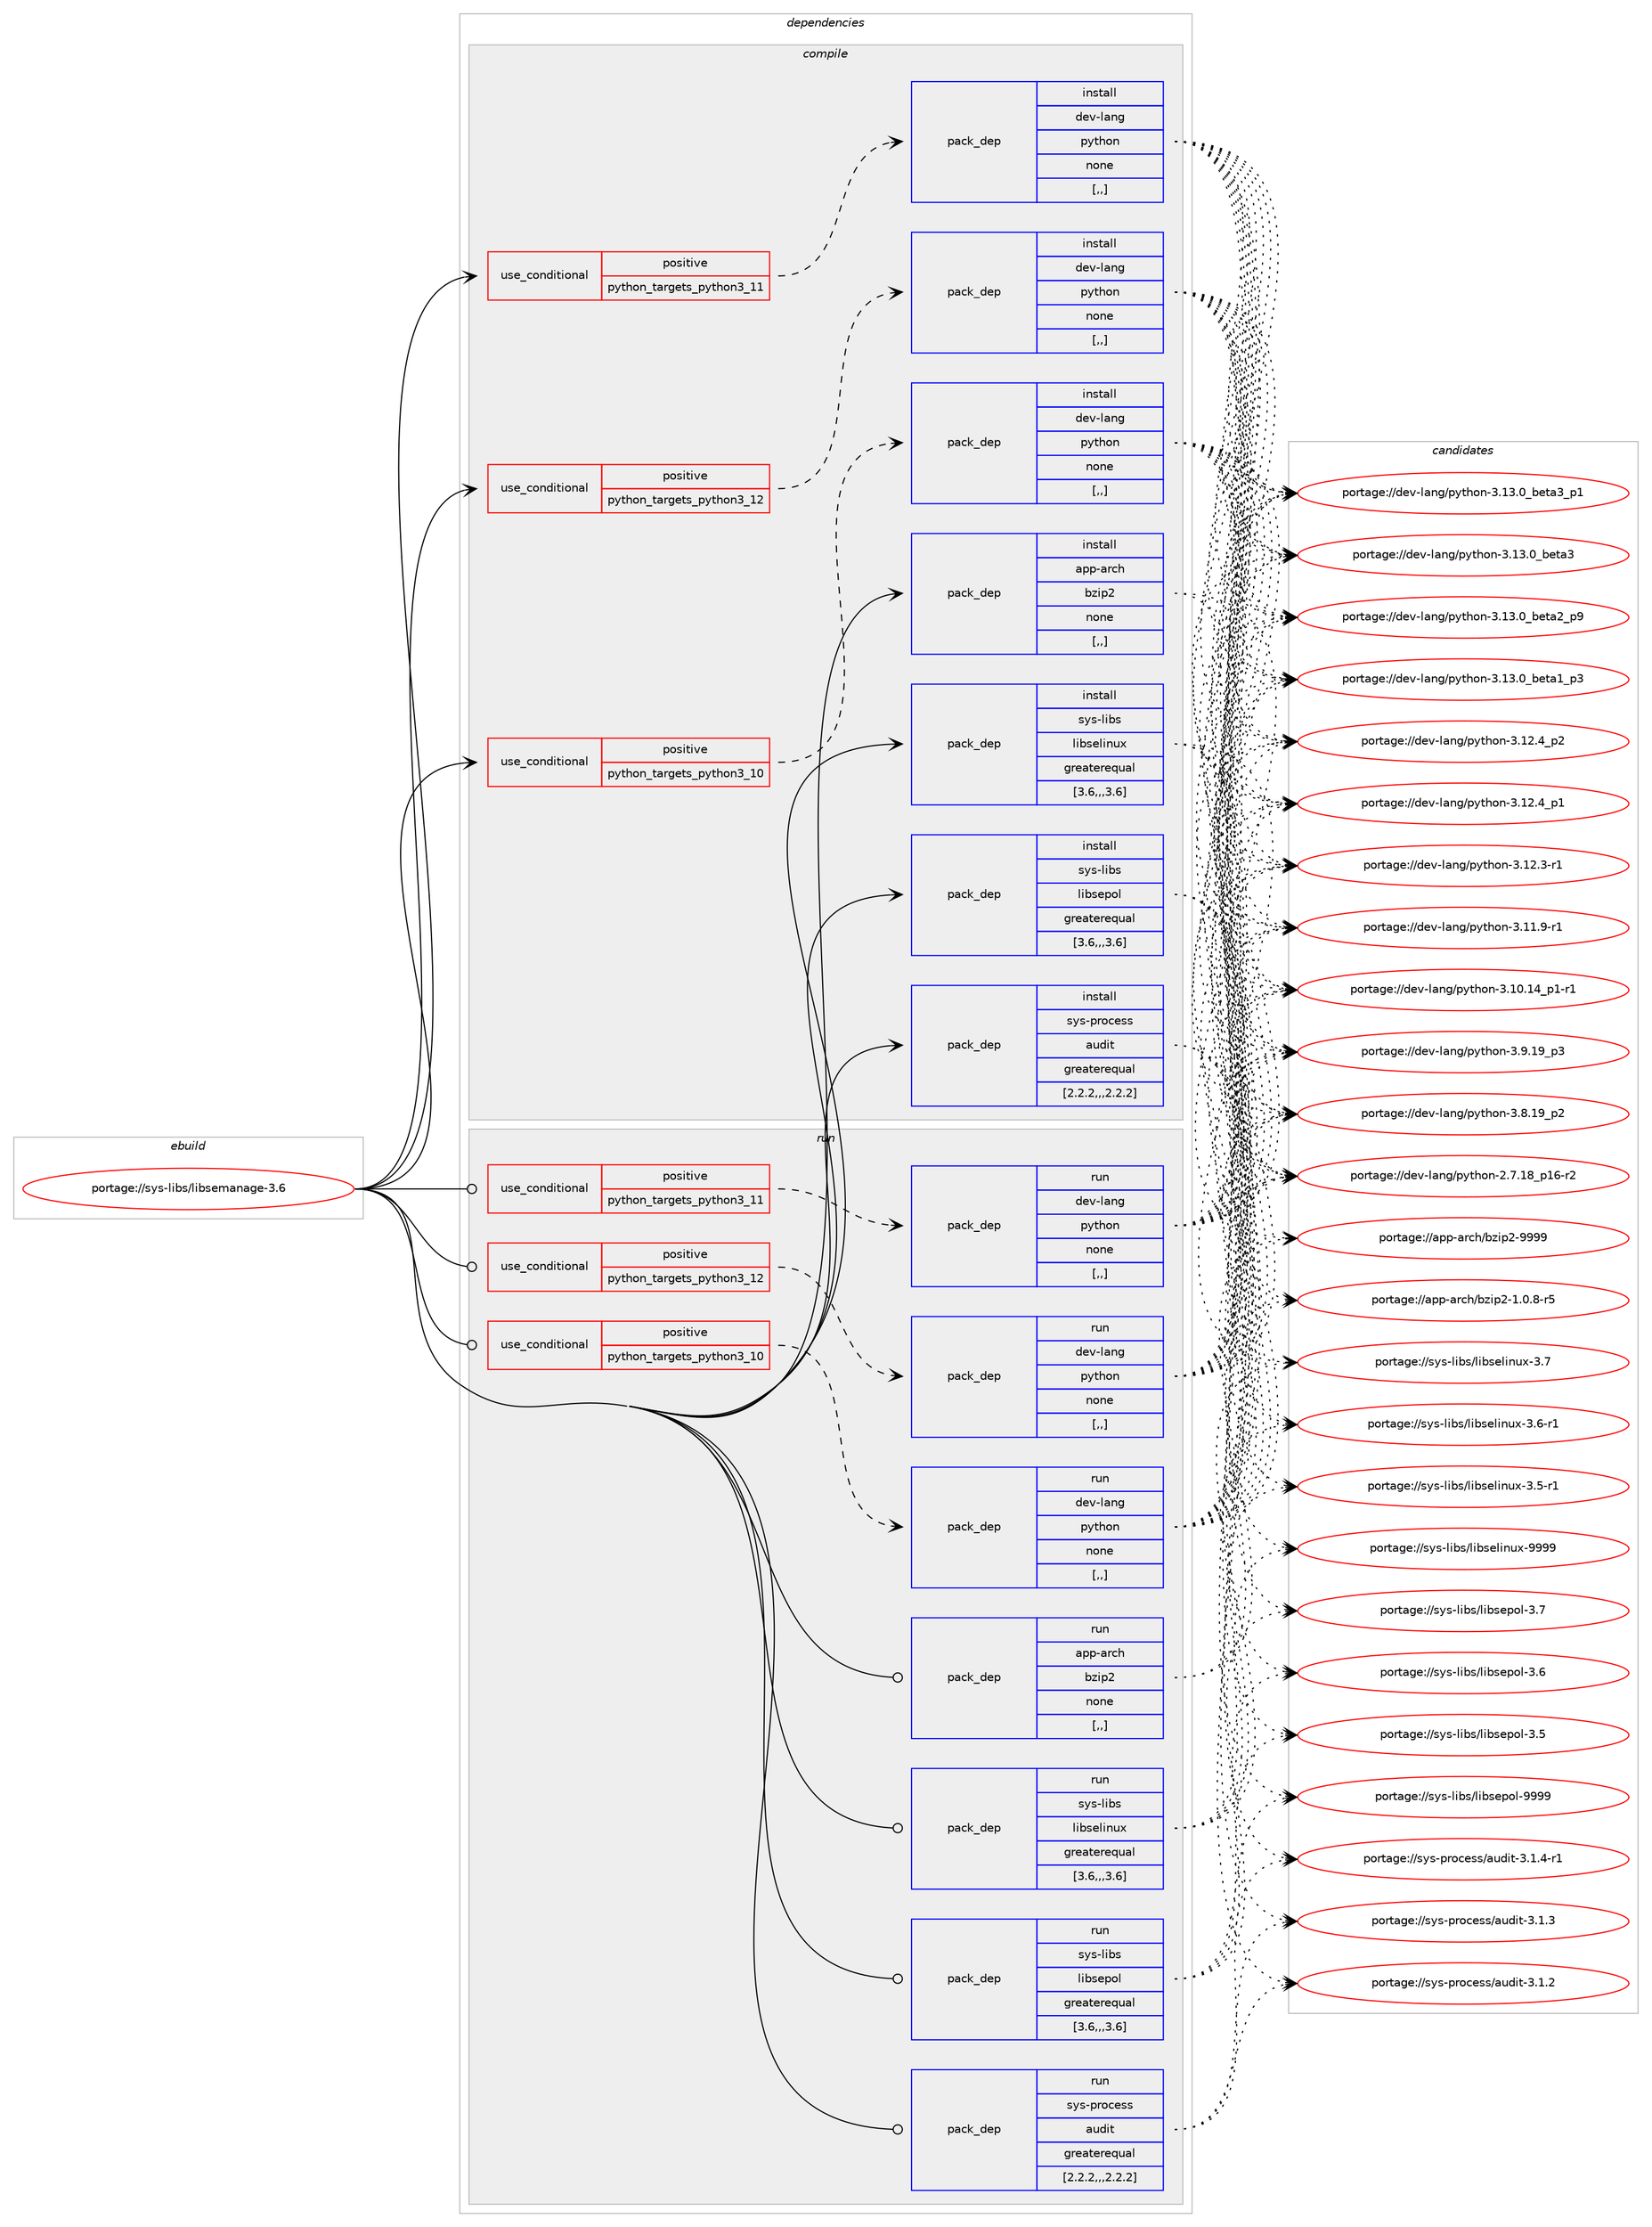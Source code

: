 digraph prolog {

# *************
# Graph options
# *************

newrank=true;
concentrate=true;
compound=true;
graph [rankdir=LR,fontname=Helvetica,fontsize=10,ranksep=1.5];#, ranksep=2.5, nodesep=0.2];
edge  [arrowhead=vee];
node  [fontname=Helvetica,fontsize=10];

# **********
# The ebuild
# **********

subgraph cluster_leftcol {
color=gray;
label=<<i>ebuild</i>>;
id [label="portage://sys-libs/libsemanage-3.6", color=red, width=4, href="../sys-libs/libsemanage-3.6.svg"];
}

# ****************
# The dependencies
# ****************

subgraph cluster_midcol {
color=gray;
label=<<i>dependencies</i>>;
subgraph cluster_compile {
fillcolor="#eeeeee";
style=filled;
label=<<i>compile</i>>;
subgraph cond117150 {
dependency439205 [label=<<TABLE BORDER="0" CELLBORDER="1" CELLSPACING="0" CELLPADDING="4"><TR><TD ROWSPAN="3" CELLPADDING="10">use_conditional</TD></TR><TR><TD>positive</TD></TR><TR><TD>python_targets_python3_10</TD></TR></TABLE>>, shape=none, color=red];
subgraph pack319050 {
dependency439206 [label=<<TABLE BORDER="0" CELLBORDER="1" CELLSPACING="0" CELLPADDING="4" WIDTH="220"><TR><TD ROWSPAN="6" CELLPADDING="30">pack_dep</TD></TR><TR><TD WIDTH="110">install</TD></TR><TR><TD>dev-lang</TD></TR><TR><TD>python</TD></TR><TR><TD>none</TD></TR><TR><TD>[,,]</TD></TR></TABLE>>, shape=none, color=blue];
}
dependency439205:e -> dependency439206:w [weight=20,style="dashed",arrowhead="vee"];
}
id:e -> dependency439205:w [weight=20,style="solid",arrowhead="vee"];
subgraph cond117151 {
dependency439207 [label=<<TABLE BORDER="0" CELLBORDER="1" CELLSPACING="0" CELLPADDING="4"><TR><TD ROWSPAN="3" CELLPADDING="10">use_conditional</TD></TR><TR><TD>positive</TD></TR><TR><TD>python_targets_python3_11</TD></TR></TABLE>>, shape=none, color=red];
subgraph pack319051 {
dependency439208 [label=<<TABLE BORDER="0" CELLBORDER="1" CELLSPACING="0" CELLPADDING="4" WIDTH="220"><TR><TD ROWSPAN="6" CELLPADDING="30">pack_dep</TD></TR><TR><TD WIDTH="110">install</TD></TR><TR><TD>dev-lang</TD></TR><TR><TD>python</TD></TR><TR><TD>none</TD></TR><TR><TD>[,,]</TD></TR></TABLE>>, shape=none, color=blue];
}
dependency439207:e -> dependency439208:w [weight=20,style="dashed",arrowhead="vee"];
}
id:e -> dependency439207:w [weight=20,style="solid",arrowhead="vee"];
subgraph cond117152 {
dependency439209 [label=<<TABLE BORDER="0" CELLBORDER="1" CELLSPACING="0" CELLPADDING="4"><TR><TD ROWSPAN="3" CELLPADDING="10">use_conditional</TD></TR><TR><TD>positive</TD></TR><TR><TD>python_targets_python3_12</TD></TR></TABLE>>, shape=none, color=red];
subgraph pack319052 {
dependency439210 [label=<<TABLE BORDER="0" CELLBORDER="1" CELLSPACING="0" CELLPADDING="4" WIDTH="220"><TR><TD ROWSPAN="6" CELLPADDING="30">pack_dep</TD></TR><TR><TD WIDTH="110">install</TD></TR><TR><TD>dev-lang</TD></TR><TR><TD>python</TD></TR><TR><TD>none</TD></TR><TR><TD>[,,]</TD></TR></TABLE>>, shape=none, color=blue];
}
dependency439209:e -> dependency439210:w [weight=20,style="dashed",arrowhead="vee"];
}
id:e -> dependency439209:w [weight=20,style="solid",arrowhead="vee"];
subgraph pack319053 {
dependency439211 [label=<<TABLE BORDER="0" CELLBORDER="1" CELLSPACING="0" CELLPADDING="4" WIDTH="220"><TR><TD ROWSPAN="6" CELLPADDING="30">pack_dep</TD></TR><TR><TD WIDTH="110">install</TD></TR><TR><TD>app-arch</TD></TR><TR><TD>bzip2</TD></TR><TR><TD>none</TD></TR><TR><TD>[,,]</TD></TR></TABLE>>, shape=none, color=blue];
}
id:e -> dependency439211:w [weight=20,style="solid",arrowhead="vee"];
subgraph pack319054 {
dependency439212 [label=<<TABLE BORDER="0" CELLBORDER="1" CELLSPACING="0" CELLPADDING="4" WIDTH="220"><TR><TD ROWSPAN="6" CELLPADDING="30">pack_dep</TD></TR><TR><TD WIDTH="110">install</TD></TR><TR><TD>sys-libs</TD></TR><TR><TD>libselinux</TD></TR><TR><TD>greaterequal</TD></TR><TR><TD>[3.6,,,3.6]</TD></TR></TABLE>>, shape=none, color=blue];
}
id:e -> dependency439212:w [weight=20,style="solid",arrowhead="vee"];
subgraph pack319055 {
dependency439213 [label=<<TABLE BORDER="0" CELLBORDER="1" CELLSPACING="0" CELLPADDING="4" WIDTH="220"><TR><TD ROWSPAN="6" CELLPADDING="30">pack_dep</TD></TR><TR><TD WIDTH="110">install</TD></TR><TR><TD>sys-libs</TD></TR><TR><TD>libsepol</TD></TR><TR><TD>greaterequal</TD></TR><TR><TD>[3.6,,,3.6]</TD></TR></TABLE>>, shape=none, color=blue];
}
id:e -> dependency439213:w [weight=20,style="solid",arrowhead="vee"];
subgraph pack319056 {
dependency439214 [label=<<TABLE BORDER="0" CELLBORDER="1" CELLSPACING="0" CELLPADDING="4" WIDTH="220"><TR><TD ROWSPAN="6" CELLPADDING="30">pack_dep</TD></TR><TR><TD WIDTH="110">install</TD></TR><TR><TD>sys-process</TD></TR><TR><TD>audit</TD></TR><TR><TD>greaterequal</TD></TR><TR><TD>[2.2.2,,,2.2.2]</TD></TR></TABLE>>, shape=none, color=blue];
}
id:e -> dependency439214:w [weight=20,style="solid",arrowhead="vee"];
}
subgraph cluster_compileandrun {
fillcolor="#eeeeee";
style=filled;
label=<<i>compile and run</i>>;
}
subgraph cluster_run {
fillcolor="#eeeeee";
style=filled;
label=<<i>run</i>>;
subgraph cond117153 {
dependency439215 [label=<<TABLE BORDER="0" CELLBORDER="1" CELLSPACING="0" CELLPADDING="4"><TR><TD ROWSPAN="3" CELLPADDING="10">use_conditional</TD></TR><TR><TD>positive</TD></TR><TR><TD>python_targets_python3_10</TD></TR></TABLE>>, shape=none, color=red];
subgraph pack319057 {
dependency439216 [label=<<TABLE BORDER="0" CELLBORDER="1" CELLSPACING="0" CELLPADDING="4" WIDTH="220"><TR><TD ROWSPAN="6" CELLPADDING="30">pack_dep</TD></TR><TR><TD WIDTH="110">run</TD></TR><TR><TD>dev-lang</TD></TR><TR><TD>python</TD></TR><TR><TD>none</TD></TR><TR><TD>[,,]</TD></TR></TABLE>>, shape=none, color=blue];
}
dependency439215:e -> dependency439216:w [weight=20,style="dashed",arrowhead="vee"];
}
id:e -> dependency439215:w [weight=20,style="solid",arrowhead="odot"];
subgraph cond117154 {
dependency439217 [label=<<TABLE BORDER="0" CELLBORDER="1" CELLSPACING="0" CELLPADDING="4"><TR><TD ROWSPAN="3" CELLPADDING="10">use_conditional</TD></TR><TR><TD>positive</TD></TR><TR><TD>python_targets_python3_11</TD></TR></TABLE>>, shape=none, color=red];
subgraph pack319058 {
dependency439218 [label=<<TABLE BORDER="0" CELLBORDER="1" CELLSPACING="0" CELLPADDING="4" WIDTH="220"><TR><TD ROWSPAN="6" CELLPADDING="30">pack_dep</TD></TR><TR><TD WIDTH="110">run</TD></TR><TR><TD>dev-lang</TD></TR><TR><TD>python</TD></TR><TR><TD>none</TD></TR><TR><TD>[,,]</TD></TR></TABLE>>, shape=none, color=blue];
}
dependency439217:e -> dependency439218:w [weight=20,style="dashed",arrowhead="vee"];
}
id:e -> dependency439217:w [weight=20,style="solid",arrowhead="odot"];
subgraph cond117155 {
dependency439219 [label=<<TABLE BORDER="0" CELLBORDER="1" CELLSPACING="0" CELLPADDING="4"><TR><TD ROWSPAN="3" CELLPADDING="10">use_conditional</TD></TR><TR><TD>positive</TD></TR><TR><TD>python_targets_python3_12</TD></TR></TABLE>>, shape=none, color=red];
subgraph pack319059 {
dependency439220 [label=<<TABLE BORDER="0" CELLBORDER="1" CELLSPACING="0" CELLPADDING="4" WIDTH="220"><TR><TD ROWSPAN="6" CELLPADDING="30">pack_dep</TD></TR><TR><TD WIDTH="110">run</TD></TR><TR><TD>dev-lang</TD></TR><TR><TD>python</TD></TR><TR><TD>none</TD></TR><TR><TD>[,,]</TD></TR></TABLE>>, shape=none, color=blue];
}
dependency439219:e -> dependency439220:w [weight=20,style="dashed",arrowhead="vee"];
}
id:e -> dependency439219:w [weight=20,style="solid",arrowhead="odot"];
subgraph pack319060 {
dependency439221 [label=<<TABLE BORDER="0" CELLBORDER="1" CELLSPACING="0" CELLPADDING="4" WIDTH="220"><TR><TD ROWSPAN="6" CELLPADDING="30">pack_dep</TD></TR><TR><TD WIDTH="110">run</TD></TR><TR><TD>app-arch</TD></TR><TR><TD>bzip2</TD></TR><TR><TD>none</TD></TR><TR><TD>[,,]</TD></TR></TABLE>>, shape=none, color=blue];
}
id:e -> dependency439221:w [weight=20,style="solid",arrowhead="odot"];
subgraph pack319061 {
dependency439222 [label=<<TABLE BORDER="0" CELLBORDER="1" CELLSPACING="0" CELLPADDING="4" WIDTH="220"><TR><TD ROWSPAN="6" CELLPADDING="30">pack_dep</TD></TR><TR><TD WIDTH="110">run</TD></TR><TR><TD>sys-libs</TD></TR><TR><TD>libselinux</TD></TR><TR><TD>greaterequal</TD></TR><TR><TD>[3.6,,,3.6]</TD></TR></TABLE>>, shape=none, color=blue];
}
id:e -> dependency439222:w [weight=20,style="solid",arrowhead="odot"];
subgraph pack319062 {
dependency439223 [label=<<TABLE BORDER="0" CELLBORDER="1" CELLSPACING="0" CELLPADDING="4" WIDTH="220"><TR><TD ROWSPAN="6" CELLPADDING="30">pack_dep</TD></TR><TR><TD WIDTH="110">run</TD></TR><TR><TD>sys-libs</TD></TR><TR><TD>libsepol</TD></TR><TR><TD>greaterequal</TD></TR><TR><TD>[3.6,,,3.6]</TD></TR></TABLE>>, shape=none, color=blue];
}
id:e -> dependency439223:w [weight=20,style="solid",arrowhead="odot"];
subgraph pack319063 {
dependency439224 [label=<<TABLE BORDER="0" CELLBORDER="1" CELLSPACING="0" CELLPADDING="4" WIDTH="220"><TR><TD ROWSPAN="6" CELLPADDING="30">pack_dep</TD></TR><TR><TD WIDTH="110">run</TD></TR><TR><TD>sys-process</TD></TR><TR><TD>audit</TD></TR><TR><TD>greaterequal</TD></TR><TR><TD>[2.2.2,,,2.2.2]</TD></TR></TABLE>>, shape=none, color=blue];
}
id:e -> dependency439224:w [weight=20,style="solid",arrowhead="odot"];
}
}

# **************
# The candidates
# **************

subgraph cluster_choices {
rank=same;
color=gray;
label=<<i>candidates</i>>;

subgraph choice319050 {
color=black;
nodesep=1;
choice10010111845108971101034711212111610411111045514649514648959810111697519511249 [label="portage://dev-lang/python-3.13.0_beta3_p1", color=red, width=4,href="../dev-lang/python-3.13.0_beta3_p1.svg"];
choice1001011184510897110103471121211161041111104551464951464895981011169751 [label="portage://dev-lang/python-3.13.0_beta3", color=red, width=4,href="../dev-lang/python-3.13.0_beta3.svg"];
choice10010111845108971101034711212111610411111045514649514648959810111697509511257 [label="portage://dev-lang/python-3.13.0_beta2_p9", color=red, width=4,href="../dev-lang/python-3.13.0_beta2_p9.svg"];
choice10010111845108971101034711212111610411111045514649514648959810111697499511251 [label="portage://dev-lang/python-3.13.0_beta1_p3", color=red, width=4,href="../dev-lang/python-3.13.0_beta1_p3.svg"];
choice100101118451089711010347112121116104111110455146495046529511250 [label="portage://dev-lang/python-3.12.4_p2", color=red, width=4,href="../dev-lang/python-3.12.4_p2.svg"];
choice100101118451089711010347112121116104111110455146495046529511249 [label="portage://dev-lang/python-3.12.4_p1", color=red, width=4,href="../dev-lang/python-3.12.4_p1.svg"];
choice100101118451089711010347112121116104111110455146495046514511449 [label="portage://dev-lang/python-3.12.3-r1", color=red, width=4,href="../dev-lang/python-3.12.3-r1.svg"];
choice100101118451089711010347112121116104111110455146494946574511449 [label="portage://dev-lang/python-3.11.9-r1", color=red, width=4,href="../dev-lang/python-3.11.9-r1.svg"];
choice100101118451089711010347112121116104111110455146494846495295112494511449 [label="portage://dev-lang/python-3.10.14_p1-r1", color=red, width=4,href="../dev-lang/python-3.10.14_p1-r1.svg"];
choice100101118451089711010347112121116104111110455146574649579511251 [label="portage://dev-lang/python-3.9.19_p3", color=red, width=4,href="../dev-lang/python-3.9.19_p3.svg"];
choice100101118451089711010347112121116104111110455146564649579511250 [label="portage://dev-lang/python-3.8.19_p2", color=red, width=4,href="../dev-lang/python-3.8.19_p2.svg"];
choice100101118451089711010347112121116104111110455046554649569511249544511450 [label="portage://dev-lang/python-2.7.18_p16-r2", color=red, width=4,href="../dev-lang/python-2.7.18_p16-r2.svg"];
dependency439206:e -> choice10010111845108971101034711212111610411111045514649514648959810111697519511249:w [style=dotted,weight="100"];
dependency439206:e -> choice1001011184510897110103471121211161041111104551464951464895981011169751:w [style=dotted,weight="100"];
dependency439206:e -> choice10010111845108971101034711212111610411111045514649514648959810111697509511257:w [style=dotted,weight="100"];
dependency439206:e -> choice10010111845108971101034711212111610411111045514649514648959810111697499511251:w [style=dotted,weight="100"];
dependency439206:e -> choice100101118451089711010347112121116104111110455146495046529511250:w [style=dotted,weight="100"];
dependency439206:e -> choice100101118451089711010347112121116104111110455146495046529511249:w [style=dotted,weight="100"];
dependency439206:e -> choice100101118451089711010347112121116104111110455146495046514511449:w [style=dotted,weight="100"];
dependency439206:e -> choice100101118451089711010347112121116104111110455146494946574511449:w [style=dotted,weight="100"];
dependency439206:e -> choice100101118451089711010347112121116104111110455146494846495295112494511449:w [style=dotted,weight="100"];
dependency439206:e -> choice100101118451089711010347112121116104111110455146574649579511251:w [style=dotted,weight="100"];
dependency439206:e -> choice100101118451089711010347112121116104111110455146564649579511250:w [style=dotted,weight="100"];
dependency439206:e -> choice100101118451089711010347112121116104111110455046554649569511249544511450:w [style=dotted,weight="100"];
}
subgraph choice319051 {
color=black;
nodesep=1;
choice10010111845108971101034711212111610411111045514649514648959810111697519511249 [label="portage://dev-lang/python-3.13.0_beta3_p1", color=red, width=4,href="../dev-lang/python-3.13.0_beta3_p1.svg"];
choice1001011184510897110103471121211161041111104551464951464895981011169751 [label="portage://dev-lang/python-3.13.0_beta3", color=red, width=4,href="../dev-lang/python-3.13.0_beta3.svg"];
choice10010111845108971101034711212111610411111045514649514648959810111697509511257 [label="portage://dev-lang/python-3.13.0_beta2_p9", color=red, width=4,href="../dev-lang/python-3.13.0_beta2_p9.svg"];
choice10010111845108971101034711212111610411111045514649514648959810111697499511251 [label="portage://dev-lang/python-3.13.0_beta1_p3", color=red, width=4,href="../dev-lang/python-3.13.0_beta1_p3.svg"];
choice100101118451089711010347112121116104111110455146495046529511250 [label="portage://dev-lang/python-3.12.4_p2", color=red, width=4,href="../dev-lang/python-3.12.4_p2.svg"];
choice100101118451089711010347112121116104111110455146495046529511249 [label="portage://dev-lang/python-3.12.4_p1", color=red, width=4,href="../dev-lang/python-3.12.4_p1.svg"];
choice100101118451089711010347112121116104111110455146495046514511449 [label="portage://dev-lang/python-3.12.3-r1", color=red, width=4,href="../dev-lang/python-3.12.3-r1.svg"];
choice100101118451089711010347112121116104111110455146494946574511449 [label="portage://dev-lang/python-3.11.9-r1", color=red, width=4,href="../dev-lang/python-3.11.9-r1.svg"];
choice100101118451089711010347112121116104111110455146494846495295112494511449 [label="portage://dev-lang/python-3.10.14_p1-r1", color=red, width=4,href="../dev-lang/python-3.10.14_p1-r1.svg"];
choice100101118451089711010347112121116104111110455146574649579511251 [label="portage://dev-lang/python-3.9.19_p3", color=red, width=4,href="../dev-lang/python-3.9.19_p3.svg"];
choice100101118451089711010347112121116104111110455146564649579511250 [label="portage://dev-lang/python-3.8.19_p2", color=red, width=4,href="../dev-lang/python-3.8.19_p2.svg"];
choice100101118451089711010347112121116104111110455046554649569511249544511450 [label="portage://dev-lang/python-2.7.18_p16-r2", color=red, width=4,href="../dev-lang/python-2.7.18_p16-r2.svg"];
dependency439208:e -> choice10010111845108971101034711212111610411111045514649514648959810111697519511249:w [style=dotted,weight="100"];
dependency439208:e -> choice1001011184510897110103471121211161041111104551464951464895981011169751:w [style=dotted,weight="100"];
dependency439208:e -> choice10010111845108971101034711212111610411111045514649514648959810111697509511257:w [style=dotted,weight="100"];
dependency439208:e -> choice10010111845108971101034711212111610411111045514649514648959810111697499511251:w [style=dotted,weight="100"];
dependency439208:e -> choice100101118451089711010347112121116104111110455146495046529511250:w [style=dotted,weight="100"];
dependency439208:e -> choice100101118451089711010347112121116104111110455146495046529511249:w [style=dotted,weight="100"];
dependency439208:e -> choice100101118451089711010347112121116104111110455146495046514511449:w [style=dotted,weight="100"];
dependency439208:e -> choice100101118451089711010347112121116104111110455146494946574511449:w [style=dotted,weight="100"];
dependency439208:e -> choice100101118451089711010347112121116104111110455146494846495295112494511449:w [style=dotted,weight="100"];
dependency439208:e -> choice100101118451089711010347112121116104111110455146574649579511251:w [style=dotted,weight="100"];
dependency439208:e -> choice100101118451089711010347112121116104111110455146564649579511250:w [style=dotted,weight="100"];
dependency439208:e -> choice100101118451089711010347112121116104111110455046554649569511249544511450:w [style=dotted,weight="100"];
}
subgraph choice319052 {
color=black;
nodesep=1;
choice10010111845108971101034711212111610411111045514649514648959810111697519511249 [label="portage://dev-lang/python-3.13.0_beta3_p1", color=red, width=4,href="../dev-lang/python-3.13.0_beta3_p1.svg"];
choice1001011184510897110103471121211161041111104551464951464895981011169751 [label="portage://dev-lang/python-3.13.0_beta3", color=red, width=4,href="../dev-lang/python-3.13.0_beta3.svg"];
choice10010111845108971101034711212111610411111045514649514648959810111697509511257 [label="portage://dev-lang/python-3.13.0_beta2_p9", color=red, width=4,href="../dev-lang/python-3.13.0_beta2_p9.svg"];
choice10010111845108971101034711212111610411111045514649514648959810111697499511251 [label="portage://dev-lang/python-3.13.0_beta1_p3", color=red, width=4,href="../dev-lang/python-3.13.0_beta1_p3.svg"];
choice100101118451089711010347112121116104111110455146495046529511250 [label="portage://dev-lang/python-3.12.4_p2", color=red, width=4,href="../dev-lang/python-3.12.4_p2.svg"];
choice100101118451089711010347112121116104111110455146495046529511249 [label="portage://dev-lang/python-3.12.4_p1", color=red, width=4,href="../dev-lang/python-3.12.4_p1.svg"];
choice100101118451089711010347112121116104111110455146495046514511449 [label="portage://dev-lang/python-3.12.3-r1", color=red, width=4,href="../dev-lang/python-3.12.3-r1.svg"];
choice100101118451089711010347112121116104111110455146494946574511449 [label="portage://dev-lang/python-3.11.9-r1", color=red, width=4,href="../dev-lang/python-3.11.9-r1.svg"];
choice100101118451089711010347112121116104111110455146494846495295112494511449 [label="portage://dev-lang/python-3.10.14_p1-r1", color=red, width=4,href="../dev-lang/python-3.10.14_p1-r1.svg"];
choice100101118451089711010347112121116104111110455146574649579511251 [label="portage://dev-lang/python-3.9.19_p3", color=red, width=4,href="../dev-lang/python-3.9.19_p3.svg"];
choice100101118451089711010347112121116104111110455146564649579511250 [label="portage://dev-lang/python-3.8.19_p2", color=red, width=4,href="../dev-lang/python-3.8.19_p2.svg"];
choice100101118451089711010347112121116104111110455046554649569511249544511450 [label="portage://dev-lang/python-2.7.18_p16-r2", color=red, width=4,href="../dev-lang/python-2.7.18_p16-r2.svg"];
dependency439210:e -> choice10010111845108971101034711212111610411111045514649514648959810111697519511249:w [style=dotted,weight="100"];
dependency439210:e -> choice1001011184510897110103471121211161041111104551464951464895981011169751:w [style=dotted,weight="100"];
dependency439210:e -> choice10010111845108971101034711212111610411111045514649514648959810111697509511257:w [style=dotted,weight="100"];
dependency439210:e -> choice10010111845108971101034711212111610411111045514649514648959810111697499511251:w [style=dotted,weight="100"];
dependency439210:e -> choice100101118451089711010347112121116104111110455146495046529511250:w [style=dotted,weight="100"];
dependency439210:e -> choice100101118451089711010347112121116104111110455146495046529511249:w [style=dotted,weight="100"];
dependency439210:e -> choice100101118451089711010347112121116104111110455146495046514511449:w [style=dotted,weight="100"];
dependency439210:e -> choice100101118451089711010347112121116104111110455146494946574511449:w [style=dotted,weight="100"];
dependency439210:e -> choice100101118451089711010347112121116104111110455146494846495295112494511449:w [style=dotted,weight="100"];
dependency439210:e -> choice100101118451089711010347112121116104111110455146574649579511251:w [style=dotted,weight="100"];
dependency439210:e -> choice100101118451089711010347112121116104111110455146564649579511250:w [style=dotted,weight="100"];
dependency439210:e -> choice100101118451089711010347112121116104111110455046554649569511249544511450:w [style=dotted,weight="100"];
}
subgraph choice319053 {
color=black;
nodesep=1;
choice971121124597114991044798122105112504557575757 [label="portage://app-arch/bzip2-9999", color=red, width=4,href="../app-arch/bzip2-9999.svg"];
choice971121124597114991044798122105112504549464846564511453 [label="portage://app-arch/bzip2-1.0.8-r5", color=red, width=4,href="../app-arch/bzip2-1.0.8-r5.svg"];
dependency439211:e -> choice971121124597114991044798122105112504557575757:w [style=dotted,weight="100"];
dependency439211:e -> choice971121124597114991044798122105112504549464846564511453:w [style=dotted,weight="100"];
}
subgraph choice319054 {
color=black;
nodesep=1;
choice115121115451081059811547108105981151011081051101171204557575757 [label="portage://sys-libs/libselinux-9999", color=red, width=4,href="../sys-libs/libselinux-9999.svg"];
choice1151211154510810598115471081059811510110810511011712045514655 [label="portage://sys-libs/libselinux-3.7", color=red, width=4,href="../sys-libs/libselinux-3.7.svg"];
choice11512111545108105981154710810598115101108105110117120455146544511449 [label="portage://sys-libs/libselinux-3.6-r1", color=red, width=4,href="../sys-libs/libselinux-3.6-r1.svg"];
choice11512111545108105981154710810598115101108105110117120455146534511449 [label="portage://sys-libs/libselinux-3.5-r1", color=red, width=4,href="../sys-libs/libselinux-3.5-r1.svg"];
dependency439212:e -> choice115121115451081059811547108105981151011081051101171204557575757:w [style=dotted,weight="100"];
dependency439212:e -> choice1151211154510810598115471081059811510110810511011712045514655:w [style=dotted,weight="100"];
dependency439212:e -> choice11512111545108105981154710810598115101108105110117120455146544511449:w [style=dotted,weight="100"];
dependency439212:e -> choice11512111545108105981154710810598115101108105110117120455146534511449:w [style=dotted,weight="100"];
}
subgraph choice319055 {
color=black;
nodesep=1;
choice115121115451081059811547108105981151011121111084557575757 [label="portage://sys-libs/libsepol-9999", color=red, width=4,href="../sys-libs/libsepol-9999.svg"];
choice1151211154510810598115471081059811510111211110845514655 [label="portage://sys-libs/libsepol-3.7", color=red, width=4,href="../sys-libs/libsepol-3.7.svg"];
choice1151211154510810598115471081059811510111211110845514654 [label="portage://sys-libs/libsepol-3.6", color=red, width=4,href="../sys-libs/libsepol-3.6.svg"];
choice1151211154510810598115471081059811510111211110845514653 [label="portage://sys-libs/libsepol-3.5", color=red, width=4,href="../sys-libs/libsepol-3.5.svg"];
dependency439213:e -> choice115121115451081059811547108105981151011121111084557575757:w [style=dotted,weight="100"];
dependency439213:e -> choice1151211154510810598115471081059811510111211110845514655:w [style=dotted,weight="100"];
dependency439213:e -> choice1151211154510810598115471081059811510111211110845514654:w [style=dotted,weight="100"];
dependency439213:e -> choice1151211154510810598115471081059811510111211110845514653:w [style=dotted,weight="100"];
}
subgraph choice319056 {
color=black;
nodesep=1;
choice115121115451121141119910111511547971171001051164551464946524511449 [label="portage://sys-process/audit-3.1.4-r1", color=red, width=4,href="../sys-process/audit-3.1.4-r1.svg"];
choice11512111545112114111991011151154797117100105116455146494651 [label="portage://sys-process/audit-3.1.3", color=red, width=4,href="../sys-process/audit-3.1.3.svg"];
choice11512111545112114111991011151154797117100105116455146494650 [label="portage://sys-process/audit-3.1.2", color=red, width=4,href="../sys-process/audit-3.1.2.svg"];
dependency439214:e -> choice115121115451121141119910111511547971171001051164551464946524511449:w [style=dotted,weight="100"];
dependency439214:e -> choice11512111545112114111991011151154797117100105116455146494651:w [style=dotted,weight="100"];
dependency439214:e -> choice11512111545112114111991011151154797117100105116455146494650:w [style=dotted,weight="100"];
}
subgraph choice319057 {
color=black;
nodesep=1;
choice10010111845108971101034711212111610411111045514649514648959810111697519511249 [label="portage://dev-lang/python-3.13.0_beta3_p1", color=red, width=4,href="../dev-lang/python-3.13.0_beta3_p1.svg"];
choice1001011184510897110103471121211161041111104551464951464895981011169751 [label="portage://dev-lang/python-3.13.0_beta3", color=red, width=4,href="../dev-lang/python-3.13.0_beta3.svg"];
choice10010111845108971101034711212111610411111045514649514648959810111697509511257 [label="portage://dev-lang/python-3.13.0_beta2_p9", color=red, width=4,href="../dev-lang/python-3.13.0_beta2_p9.svg"];
choice10010111845108971101034711212111610411111045514649514648959810111697499511251 [label="portage://dev-lang/python-3.13.0_beta1_p3", color=red, width=4,href="../dev-lang/python-3.13.0_beta1_p3.svg"];
choice100101118451089711010347112121116104111110455146495046529511250 [label="portage://dev-lang/python-3.12.4_p2", color=red, width=4,href="../dev-lang/python-3.12.4_p2.svg"];
choice100101118451089711010347112121116104111110455146495046529511249 [label="portage://dev-lang/python-3.12.4_p1", color=red, width=4,href="../dev-lang/python-3.12.4_p1.svg"];
choice100101118451089711010347112121116104111110455146495046514511449 [label="portage://dev-lang/python-3.12.3-r1", color=red, width=4,href="../dev-lang/python-3.12.3-r1.svg"];
choice100101118451089711010347112121116104111110455146494946574511449 [label="portage://dev-lang/python-3.11.9-r1", color=red, width=4,href="../dev-lang/python-3.11.9-r1.svg"];
choice100101118451089711010347112121116104111110455146494846495295112494511449 [label="portage://dev-lang/python-3.10.14_p1-r1", color=red, width=4,href="../dev-lang/python-3.10.14_p1-r1.svg"];
choice100101118451089711010347112121116104111110455146574649579511251 [label="portage://dev-lang/python-3.9.19_p3", color=red, width=4,href="../dev-lang/python-3.9.19_p3.svg"];
choice100101118451089711010347112121116104111110455146564649579511250 [label="portage://dev-lang/python-3.8.19_p2", color=red, width=4,href="../dev-lang/python-3.8.19_p2.svg"];
choice100101118451089711010347112121116104111110455046554649569511249544511450 [label="portage://dev-lang/python-2.7.18_p16-r2", color=red, width=4,href="../dev-lang/python-2.7.18_p16-r2.svg"];
dependency439216:e -> choice10010111845108971101034711212111610411111045514649514648959810111697519511249:w [style=dotted,weight="100"];
dependency439216:e -> choice1001011184510897110103471121211161041111104551464951464895981011169751:w [style=dotted,weight="100"];
dependency439216:e -> choice10010111845108971101034711212111610411111045514649514648959810111697509511257:w [style=dotted,weight="100"];
dependency439216:e -> choice10010111845108971101034711212111610411111045514649514648959810111697499511251:w [style=dotted,weight="100"];
dependency439216:e -> choice100101118451089711010347112121116104111110455146495046529511250:w [style=dotted,weight="100"];
dependency439216:e -> choice100101118451089711010347112121116104111110455146495046529511249:w [style=dotted,weight="100"];
dependency439216:e -> choice100101118451089711010347112121116104111110455146495046514511449:w [style=dotted,weight="100"];
dependency439216:e -> choice100101118451089711010347112121116104111110455146494946574511449:w [style=dotted,weight="100"];
dependency439216:e -> choice100101118451089711010347112121116104111110455146494846495295112494511449:w [style=dotted,weight="100"];
dependency439216:e -> choice100101118451089711010347112121116104111110455146574649579511251:w [style=dotted,weight="100"];
dependency439216:e -> choice100101118451089711010347112121116104111110455146564649579511250:w [style=dotted,weight="100"];
dependency439216:e -> choice100101118451089711010347112121116104111110455046554649569511249544511450:w [style=dotted,weight="100"];
}
subgraph choice319058 {
color=black;
nodesep=1;
choice10010111845108971101034711212111610411111045514649514648959810111697519511249 [label="portage://dev-lang/python-3.13.0_beta3_p1", color=red, width=4,href="../dev-lang/python-3.13.0_beta3_p1.svg"];
choice1001011184510897110103471121211161041111104551464951464895981011169751 [label="portage://dev-lang/python-3.13.0_beta3", color=red, width=4,href="../dev-lang/python-3.13.0_beta3.svg"];
choice10010111845108971101034711212111610411111045514649514648959810111697509511257 [label="portage://dev-lang/python-3.13.0_beta2_p9", color=red, width=4,href="../dev-lang/python-3.13.0_beta2_p9.svg"];
choice10010111845108971101034711212111610411111045514649514648959810111697499511251 [label="portage://dev-lang/python-3.13.0_beta1_p3", color=red, width=4,href="../dev-lang/python-3.13.0_beta1_p3.svg"];
choice100101118451089711010347112121116104111110455146495046529511250 [label="portage://dev-lang/python-3.12.4_p2", color=red, width=4,href="../dev-lang/python-3.12.4_p2.svg"];
choice100101118451089711010347112121116104111110455146495046529511249 [label="portage://dev-lang/python-3.12.4_p1", color=red, width=4,href="../dev-lang/python-3.12.4_p1.svg"];
choice100101118451089711010347112121116104111110455146495046514511449 [label="portage://dev-lang/python-3.12.3-r1", color=red, width=4,href="../dev-lang/python-3.12.3-r1.svg"];
choice100101118451089711010347112121116104111110455146494946574511449 [label="portage://dev-lang/python-3.11.9-r1", color=red, width=4,href="../dev-lang/python-3.11.9-r1.svg"];
choice100101118451089711010347112121116104111110455146494846495295112494511449 [label="portage://dev-lang/python-3.10.14_p1-r1", color=red, width=4,href="../dev-lang/python-3.10.14_p1-r1.svg"];
choice100101118451089711010347112121116104111110455146574649579511251 [label="portage://dev-lang/python-3.9.19_p3", color=red, width=4,href="../dev-lang/python-3.9.19_p3.svg"];
choice100101118451089711010347112121116104111110455146564649579511250 [label="portage://dev-lang/python-3.8.19_p2", color=red, width=4,href="../dev-lang/python-3.8.19_p2.svg"];
choice100101118451089711010347112121116104111110455046554649569511249544511450 [label="portage://dev-lang/python-2.7.18_p16-r2", color=red, width=4,href="../dev-lang/python-2.7.18_p16-r2.svg"];
dependency439218:e -> choice10010111845108971101034711212111610411111045514649514648959810111697519511249:w [style=dotted,weight="100"];
dependency439218:e -> choice1001011184510897110103471121211161041111104551464951464895981011169751:w [style=dotted,weight="100"];
dependency439218:e -> choice10010111845108971101034711212111610411111045514649514648959810111697509511257:w [style=dotted,weight="100"];
dependency439218:e -> choice10010111845108971101034711212111610411111045514649514648959810111697499511251:w [style=dotted,weight="100"];
dependency439218:e -> choice100101118451089711010347112121116104111110455146495046529511250:w [style=dotted,weight="100"];
dependency439218:e -> choice100101118451089711010347112121116104111110455146495046529511249:w [style=dotted,weight="100"];
dependency439218:e -> choice100101118451089711010347112121116104111110455146495046514511449:w [style=dotted,weight="100"];
dependency439218:e -> choice100101118451089711010347112121116104111110455146494946574511449:w [style=dotted,weight="100"];
dependency439218:e -> choice100101118451089711010347112121116104111110455146494846495295112494511449:w [style=dotted,weight="100"];
dependency439218:e -> choice100101118451089711010347112121116104111110455146574649579511251:w [style=dotted,weight="100"];
dependency439218:e -> choice100101118451089711010347112121116104111110455146564649579511250:w [style=dotted,weight="100"];
dependency439218:e -> choice100101118451089711010347112121116104111110455046554649569511249544511450:w [style=dotted,weight="100"];
}
subgraph choice319059 {
color=black;
nodesep=1;
choice10010111845108971101034711212111610411111045514649514648959810111697519511249 [label="portage://dev-lang/python-3.13.0_beta3_p1", color=red, width=4,href="../dev-lang/python-3.13.0_beta3_p1.svg"];
choice1001011184510897110103471121211161041111104551464951464895981011169751 [label="portage://dev-lang/python-3.13.0_beta3", color=red, width=4,href="../dev-lang/python-3.13.0_beta3.svg"];
choice10010111845108971101034711212111610411111045514649514648959810111697509511257 [label="portage://dev-lang/python-3.13.0_beta2_p9", color=red, width=4,href="../dev-lang/python-3.13.0_beta2_p9.svg"];
choice10010111845108971101034711212111610411111045514649514648959810111697499511251 [label="portage://dev-lang/python-3.13.0_beta1_p3", color=red, width=4,href="../dev-lang/python-3.13.0_beta1_p3.svg"];
choice100101118451089711010347112121116104111110455146495046529511250 [label="portage://dev-lang/python-3.12.4_p2", color=red, width=4,href="../dev-lang/python-3.12.4_p2.svg"];
choice100101118451089711010347112121116104111110455146495046529511249 [label="portage://dev-lang/python-3.12.4_p1", color=red, width=4,href="../dev-lang/python-3.12.4_p1.svg"];
choice100101118451089711010347112121116104111110455146495046514511449 [label="portage://dev-lang/python-3.12.3-r1", color=red, width=4,href="../dev-lang/python-3.12.3-r1.svg"];
choice100101118451089711010347112121116104111110455146494946574511449 [label="portage://dev-lang/python-3.11.9-r1", color=red, width=4,href="../dev-lang/python-3.11.9-r1.svg"];
choice100101118451089711010347112121116104111110455146494846495295112494511449 [label="portage://dev-lang/python-3.10.14_p1-r1", color=red, width=4,href="../dev-lang/python-3.10.14_p1-r1.svg"];
choice100101118451089711010347112121116104111110455146574649579511251 [label="portage://dev-lang/python-3.9.19_p3", color=red, width=4,href="../dev-lang/python-3.9.19_p3.svg"];
choice100101118451089711010347112121116104111110455146564649579511250 [label="portage://dev-lang/python-3.8.19_p2", color=red, width=4,href="../dev-lang/python-3.8.19_p2.svg"];
choice100101118451089711010347112121116104111110455046554649569511249544511450 [label="portage://dev-lang/python-2.7.18_p16-r2", color=red, width=4,href="../dev-lang/python-2.7.18_p16-r2.svg"];
dependency439220:e -> choice10010111845108971101034711212111610411111045514649514648959810111697519511249:w [style=dotted,weight="100"];
dependency439220:e -> choice1001011184510897110103471121211161041111104551464951464895981011169751:w [style=dotted,weight="100"];
dependency439220:e -> choice10010111845108971101034711212111610411111045514649514648959810111697509511257:w [style=dotted,weight="100"];
dependency439220:e -> choice10010111845108971101034711212111610411111045514649514648959810111697499511251:w [style=dotted,weight="100"];
dependency439220:e -> choice100101118451089711010347112121116104111110455146495046529511250:w [style=dotted,weight="100"];
dependency439220:e -> choice100101118451089711010347112121116104111110455146495046529511249:w [style=dotted,weight="100"];
dependency439220:e -> choice100101118451089711010347112121116104111110455146495046514511449:w [style=dotted,weight="100"];
dependency439220:e -> choice100101118451089711010347112121116104111110455146494946574511449:w [style=dotted,weight="100"];
dependency439220:e -> choice100101118451089711010347112121116104111110455146494846495295112494511449:w [style=dotted,weight="100"];
dependency439220:e -> choice100101118451089711010347112121116104111110455146574649579511251:w [style=dotted,weight="100"];
dependency439220:e -> choice100101118451089711010347112121116104111110455146564649579511250:w [style=dotted,weight="100"];
dependency439220:e -> choice100101118451089711010347112121116104111110455046554649569511249544511450:w [style=dotted,weight="100"];
}
subgraph choice319060 {
color=black;
nodesep=1;
choice971121124597114991044798122105112504557575757 [label="portage://app-arch/bzip2-9999", color=red, width=4,href="../app-arch/bzip2-9999.svg"];
choice971121124597114991044798122105112504549464846564511453 [label="portage://app-arch/bzip2-1.0.8-r5", color=red, width=4,href="../app-arch/bzip2-1.0.8-r5.svg"];
dependency439221:e -> choice971121124597114991044798122105112504557575757:w [style=dotted,weight="100"];
dependency439221:e -> choice971121124597114991044798122105112504549464846564511453:w [style=dotted,weight="100"];
}
subgraph choice319061 {
color=black;
nodesep=1;
choice115121115451081059811547108105981151011081051101171204557575757 [label="portage://sys-libs/libselinux-9999", color=red, width=4,href="../sys-libs/libselinux-9999.svg"];
choice1151211154510810598115471081059811510110810511011712045514655 [label="portage://sys-libs/libselinux-3.7", color=red, width=4,href="../sys-libs/libselinux-3.7.svg"];
choice11512111545108105981154710810598115101108105110117120455146544511449 [label="portage://sys-libs/libselinux-3.6-r1", color=red, width=4,href="../sys-libs/libselinux-3.6-r1.svg"];
choice11512111545108105981154710810598115101108105110117120455146534511449 [label="portage://sys-libs/libselinux-3.5-r1", color=red, width=4,href="../sys-libs/libselinux-3.5-r1.svg"];
dependency439222:e -> choice115121115451081059811547108105981151011081051101171204557575757:w [style=dotted,weight="100"];
dependency439222:e -> choice1151211154510810598115471081059811510110810511011712045514655:w [style=dotted,weight="100"];
dependency439222:e -> choice11512111545108105981154710810598115101108105110117120455146544511449:w [style=dotted,weight="100"];
dependency439222:e -> choice11512111545108105981154710810598115101108105110117120455146534511449:w [style=dotted,weight="100"];
}
subgraph choice319062 {
color=black;
nodesep=1;
choice115121115451081059811547108105981151011121111084557575757 [label="portage://sys-libs/libsepol-9999", color=red, width=4,href="../sys-libs/libsepol-9999.svg"];
choice1151211154510810598115471081059811510111211110845514655 [label="portage://sys-libs/libsepol-3.7", color=red, width=4,href="../sys-libs/libsepol-3.7.svg"];
choice1151211154510810598115471081059811510111211110845514654 [label="portage://sys-libs/libsepol-3.6", color=red, width=4,href="../sys-libs/libsepol-3.6.svg"];
choice1151211154510810598115471081059811510111211110845514653 [label="portage://sys-libs/libsepol-3.5", color=red, width=4,href="../sys-libs/libsepol-3.5.svg"];
dependency439223:e -> choice115121115451081059811547108105981151011121111084557575757:w [style=dotted,weight="100"];
dependency439223:e -> choice1151211154510810598115471081059811510111211110845514655:w [style=dotted,weight="100"];
dependency439223:e -> choice1151211154510810598115471081059811510111211110845514654:w [style=dotted,weight="100"];
dependency439223:e -> choice1151211154510810598115471081059811510111211110845514653:w [style=dotted,weight="100"];
}
subgraph choice319063 {
color=black;
nodesep=1;
choice115121115451121141119910111511547971171001051164551464946524511449 [label="portage://sys-process/audit-3.1.4-r1", color=red, width=4,href="../sys-process/audit-3.1.4-r1.svg"];
choice11512111545112114111991011151154797117100105116455146494651 [label="portage://sys-process/audit-3.1.3", color=red, width=4,href="../sys-process/audit-3.1.3.svg"];
choice11512111545112114111991011151154797117100105116455146494650 [label="portage://sys-process/audit-3.1.2", color=red, width=4,href="../sys-process/audit-3.1.2.svg"];
dependency439224:e -> choice115121115451121141119910111511547971171001051164551464946524511449:w [style=dotted,weight="100"];
dependency439224:e -> choice11512111545112114111991011151154797117100105116455146494651:w [style=dotted,weight="100"];
dependency439224:e -> choice11512111545112114111991011151154797117100105116455146494650:w [style=dotted,weight="100"];
}
}

}
